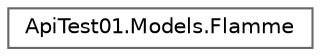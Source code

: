 digraph "Graphe hiérarchique des classes"
{
 // LATEX_PDF_SIZE
  bgcolor="transparent";
  edge [fontname=Helvetica,fontsize=10,labelfontname=Helvetica,labelfontsize=10];
  node [fontname=Helvetica,fontsize=10,shape=box,height=0.2,width=0.4];
  rankdir="LR";
  Node0 [id="Node000000",label="ApiTest01.Models.Flamme",height=0.2,width=0.4,color="grey40", fillcolor="white", style="filled",URL="$class_api_test01_1_1_models_1_1_flamme.html",tooltip="The flamme."];
}

